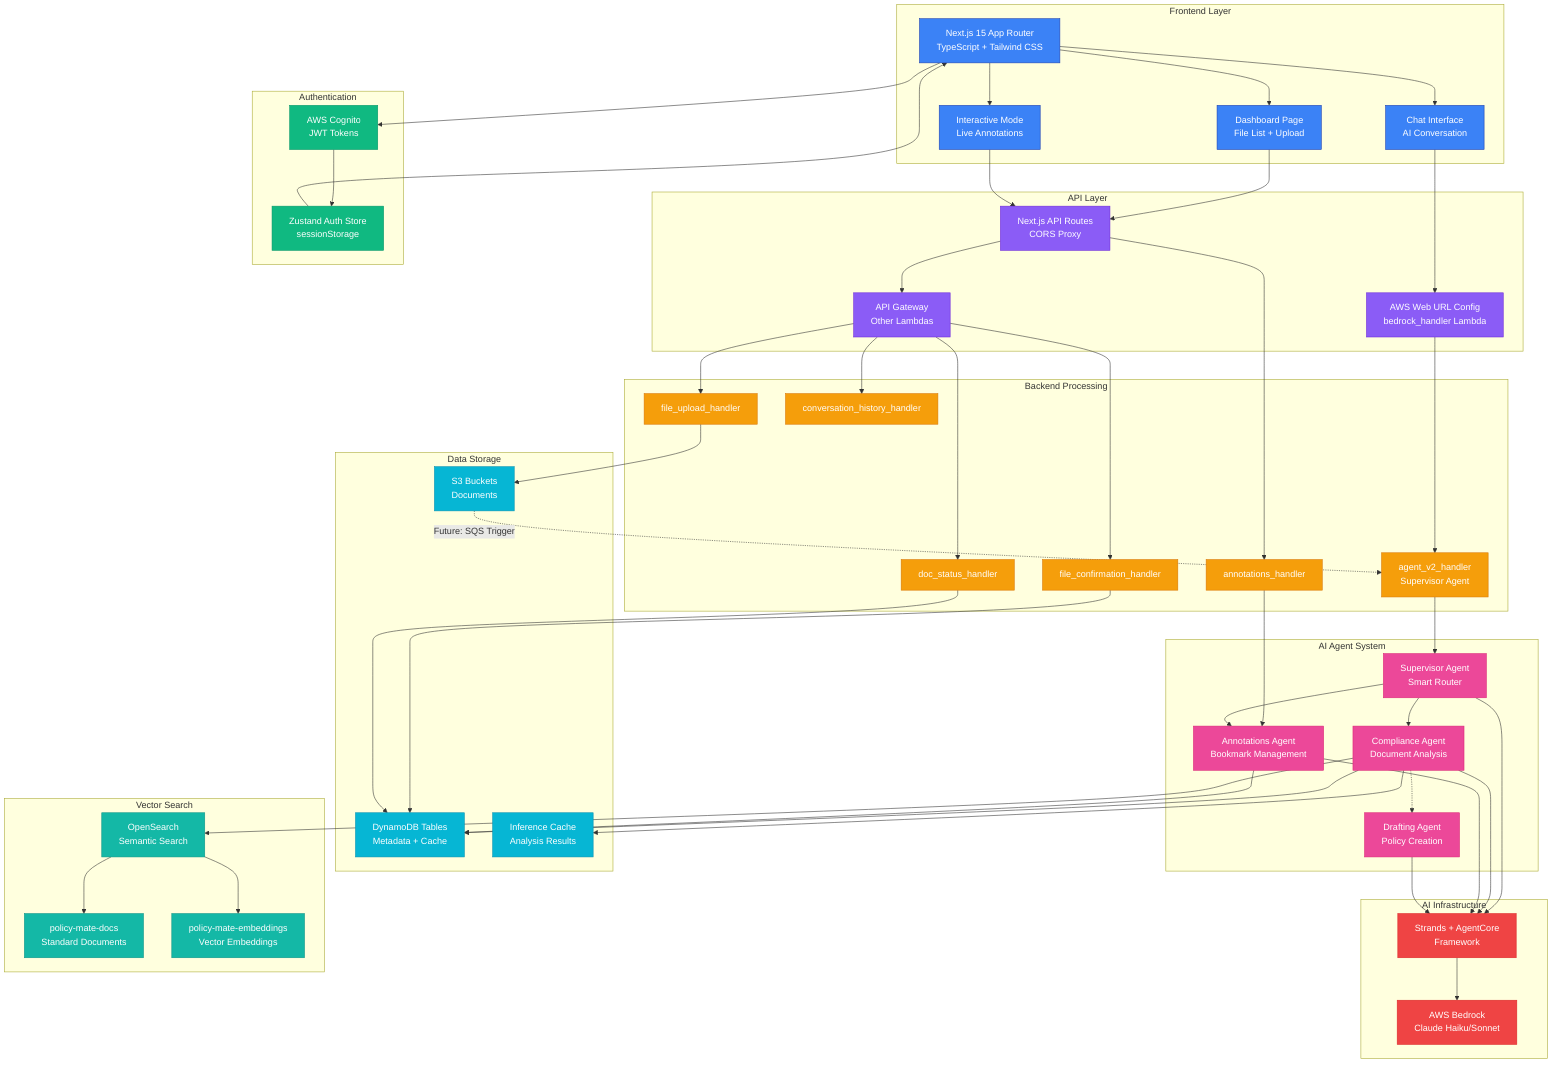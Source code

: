 %% Policy Mate - System Overview
%% High-level architecture showing all major components

graph TB
    subgraph "Frontend Layer"
        UI[Next.js 15 App Router<br/>TypeScript + Tailwind CSS]
        Dashboard[Dashboard Page<br/>File List + Upload]
        Chat[Chat Interface<br/>AI Conversation]
        Interactive[Interactive Mode<br/>Live Annotations]
    end

    subgraph "API Layer"
        NextAPI[Next.js API Routes<br/>CORS Proxy]
        WebURL[AWS Web URL Config<br/>bedrock_handler Lambda]
        APIGW[API Gateway<br/>Other Lambdas]
    end

    subgraph "Authentication"
        Cognito[AWS Cognito<br/>JWT Tokens]
        AuthStore[Zustand Auth Store<br/>sessionStorage]
    end

    subgraph "Backend Processing"
        AgentV2[agent_v2_handler<br/>Supervisor Agent]
        FileUpload[file_upload_handler]
        DocStatus[doc_status_handler]
        AnnotHandler[annotations_handler]
        ConfirmHandler[file_confirmation_handler]
        ConvHistory[conversation_history_handler]
    end

    subgraph "AI Agent System"
        Supervisor[Supervisor Agent<br/>Smart Router]
        CompAgent[Compliance Agent<br/>Document Analysis]
        AnnotAgent[Annotations Agent<br/>Bookmark Management]
        DraftAgent[Drafting Agent<br/>Policy Creation]
    end

    subgraph "AI Infrastructure"
        Bedrock[AWS Bedrock<br/>Claude Haiku/Sonnet]
        StrandsCore[Strands + AgentCore<br/>Framework]
    end

    subgraph "Data Storage"
        S3[S3 Buckets<br/>Documents]
        DynamoDB[DynamoDB Tables<br/>Metadata + Cache]
        Cache[Inference Cache<br/>Analysis Results]
    end

    subgraph "Vector Search"
        OpenSearch[OpenSearch<br/>Semantic Search]
        DocsIndex[policy-mate-docs<br/>Standard Documents]
        EmbedIndex[policy-mate-embeddings<br/>Vector Embeddings]
    end

    %% Frontend connections
    UI --> Dashboard
    UI --> Chat
    UI --> Interactive
    
    %% Authentication flow
    UI --> Cognito
    Cognito --> AuthStore
    AuthStore --> UI

    %% API routing
    Dashboard --> NextAPI
    Chat --> WebURL
    Interactive --> NextAPI
    
    NextAPI --> APIGW
    WebURL --> AgentV2
    APIGW --> FileUpload
    APIGW --> DocStatus
    APIGW --> ConfirmHandler
    APIGW --> ConvHistory
    NextAPI --> AnnotHandler

    %% Backend processing
    AgentV2 --> Supervisor
    FileUpload --> S3
    ConfirmHandler --> DynamoDB
    DocStatus --> DynamoDB
    AnnotHandler --> AnnotAgent

    %% Agent orchestration
    Supervisor --> CompAgent
    Supervisor --> AnnotAgent
    CompAgent -.-> DraftAgent
    
    %% AI infrastructure
    Supervisor --> StrandsCore
    CompAgent --> StrandsCore
    AnnotAgent --> StrandsCore
    DraftAgent --> StrandsCore
    StrandsCore --> Bedrock

    %% Data operations
    CompAgent --> DynamoDB
    CompAgent --> Cache
    CompAgent --> OpenSearch
    AnnotAgent --> DynamoDB
    
    OpenSearch --> DocsIndex
    OpenSearch --> EmbedIndex
    
    S3 -.Future: SQS Trigger.-> AgentV2

    %% Styling
    classDef frontend fill:#3b82f6,stroke:#1e40af,color:#fff
    classDef api fill:#8b5cf6,stroke:#6d28d9,color:#fff
    classDef auth fill:#10b981,stroke:#059669,color:#fff
    classDef backend fill:#f59e0b,stroke:#d97706,color:#fff
    classDef agent fill:#ec4899,stroke:#db2777,color:#fff
    classDef ai fill:#ef4444,stroke:#dc2626,color:#fff
    classDef storage fill:#06b6d4,stroke:#0891b2,color:#fff
    classDef search fill:#14b8a6,stroke:#0d9488,color:#fff

    class UI,Dashboard,Chat,Interactive frontend
    class NextAPI,WebURL,APIGW api
    class Cognito,AuthStore auth
    class AgentV2,FileUpload,DocStatus,AnnotHandler,ConfirmHandler,ConvHistory backend
    class Supervisor,CompAgent,AnnotAgent,DraftAgent agent
    class Bedrock,StrandsCore ai
    class S3,DynamoDB,Cache storage
    class OpenSearch,DocsIndex,EmbedIndex search